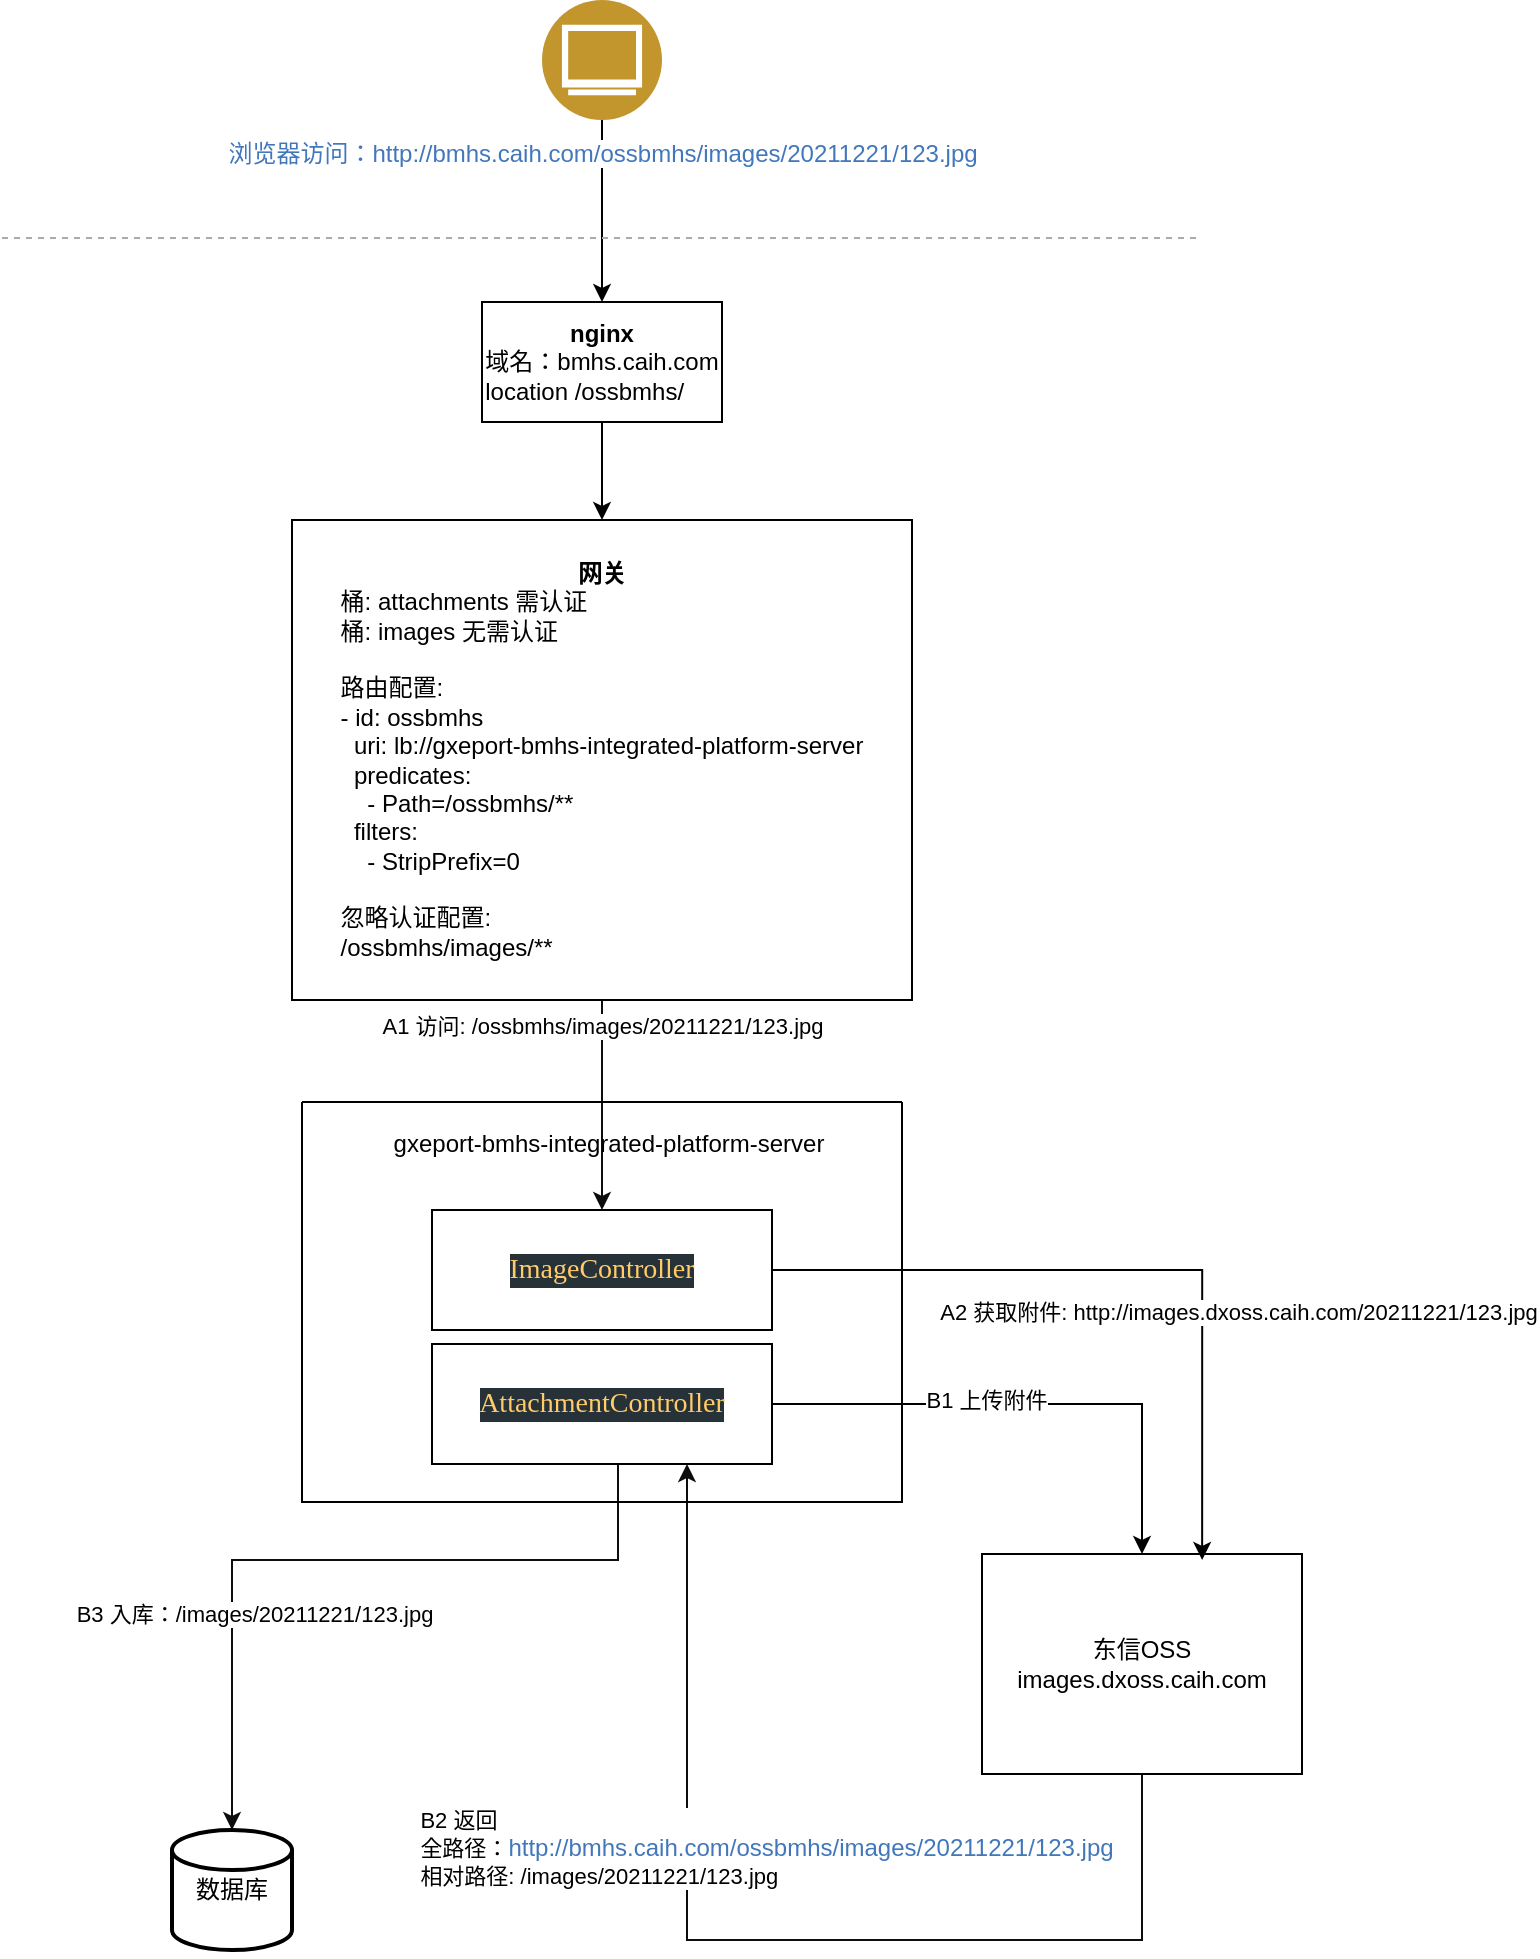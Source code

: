 <mxfile version="16.0.3" type="github">
  <diagram id="pYRl8vjKHbRJ7Xavpx-g" name="Page-1">
    <mxGraphModel dx="1422" dy="706" grid="1" gridSize="10" guides="1" tooltips="1" connect="1" arrows="1" fold="1" page="1" pageScale="1" pageWidth="827" pageHeight="1169" math="0" shadow="0">
      <root>
        <mxCell id="0" />
        <mxCell id="1" parent="0" />
        <mxCell id="lx5M7IF353iP7vNjwrQu-17" style="edgeStyle=orthogonalEdgeStyle;rounded=0;orthogonalLoop=1;jettySize=auto;html=1;exitX=0.5;exitY=1;exitDx=0;exitDy=0;strokeColor=#0D0D0D;" parent="1" source="jab4PAsLs41NmtKCzUoU-1" target="jab4PAsLs41NmtKCzUoU-6" edge="1">
          <mxGeometry relative="1" as="geometry" />
        </mxCell>
        <mxCell id="lx5M7IF353iP7vNjwrQu-18" value="&lt;div style=&quot;text-align: left&quot;&gt;&lt;br&gt;&lt;/div&gt;" style="edgeLabel;html=1;align=center;verticalAlign=middle;resizable=0;points=[];" parent="lx5M7IF353iP7vNjwrQu-17" vertex="1" connectable="0">
          <mxGeometry x="-0.332" y="-1" relative="1" as="geometry">
            <mxPoint as="offset" />
          </mxGeometry>
        </mxCell>
        <mxCell id="jab4PAsLs41NmtKCzUoU-12" value="A1 访问: /ossbmhs/images/20211221/123.jpg" style="edgeLabel;html=1;align=center;verticalAlign=middle;resizable=0;points=[];" vertex="1" connectable="0" parent="lx5M7IF353iP7vNjwrQu-17">
          <mxGeometry x="-0.752" relative="1" as="geometry">
            <mxPoint as="offset" />
          </mxGeometry>
        </mxCell>
        <mxCell id="jab4PAsLs41NmtKCzUoU-2" style="edgeStyle=orthogonalEdgeStyle;rounded=0;orthogonalLoop=1;jettySize=auto;html=1;exitX=0.5;exitY=1;exitDx=0;exitDy=0;entryX=0.5;entryY=0;entryDx=0;entryDy=0;" edge="1" parent="1" source="lx5M7IF353iP7vNjwrQu-1" target="jab4PAsLs41NmtKCzUoU-1">
          <mxGeometry relative="1" as="geometry" />
        </mxCell>
        <mxCell id="lx5M7IF353iP7vNjwrQu-1" value="&lt;b&gt;nginx&lt;/b&gt;&lt;br&gt;域名：bmhs.caih.com&lt;br&gt;&lt;div style=&quot;text-align: left&quot;&gt;&lt;span&gt;location /ossbmhs/&lt;/span&gt;&lt;/div&gt;" style="rounded=0;whiteSpace=wrap;html=1;" parent="1" vertex="1">
          <mxGeometry x="249" y="211" width="120" height="60" as="geometry" />
        </mxCell>
        <mxCell id="lx5M7IF353iP7vNjwrQu-4" style="edgeStyle=orthogonalEdgeStyle;rounded=0;orthogonalLoop=1;jettySize=auto;html=1;exitX=0.5;exitY=1;exitDx=0;exitDy=0;entryX=0.5;entryY=0;entryDx=0;entryDy=0;" parent="1" source="lx5M7IF353iP7vNjwrQu-3" target="lx5M7IF353iP7vNjwrQu-1" edge="1">
          <mxGeometry relative="1" as="geometry" />
        </mxCell>
        <mxCell id="lx5M7IF353iP7vNjwrQu-3" value="浏览器访问：http://bmhs.caih.com/ossbmhs/images/20211221/123.jpg" style="aspect=fixed;perimeter=ellipsePerimeter;html=1;align=center;shadow=0;dashed=0;fontColor=#4277BB;labelBackgroundColor=#ffffff;fontSize=12;spacingTop=3;image;image=img/lib/ibm/users/browser.svg;" parent="1" vertex="1">
          <mxGeometry x="279" y="60" width="60" height="60" as="geometry" />
        </mxCell>
        <mxCell id="lx5M7IF353iP7vNjwrQu-5" value="" style="endArrow=none;html=1;rounded=0;strokeColor=#ABABAB;dashed=1;" parent="1" edge="1">
          <mxGeometry width="50" height="50" relative="1" as="geometry">
            <mxPoint x="9" y="179" as="sourcePoint" />
            <mxPoint x="609" y="179" as="targetPoint" />
          </mxGeometry>
        </mxCell>
        <mxCell id="lx5M7IF353iP7vNjwrQu-11" style="edgeStyle=orthogonalEdgeStyle;rounded=0;orthogonalLoop=1;jettySize=auto;html=1;exitX=0.5;exitY=1;exitDx=0;exitDy=0;entryX=0.75;entryY=1;entryDx=0;entryDy=0;strokeColor=#0D0D0D;" parent="1" source="lx5M7IF353iP7vNjwrQu-6" target="jab4PAsLs41NmtKCzUoU-8" edge="1">
          <mxGeometry relative="1" as="geometry">
            <Array as="points">
              <mxPoint x="579" y="1030" />
              <mxPoint x="352" y="1030" />
            </Array>
          </mxGeometry>
        </mxCell>
        <mxCell id="lx5M7IF353iP7vNjwrQu-12" value="&lt;div style=&quot;text-align: left&quot;&gt;B2 返回&lt;/div&gt;全路径：&lt;span style=&quot;color: rgb(66 , 119 , 187) ; font-size: 12px&quot;&gt;http://bmhs.caih.com/ossbmhs/images/20211221/123.jpg&lt;/span&gt;&lt;br&gt;&lt;div style=&quot;text-align: left&quot;&gt;相对路径: /images/20211221/123.jpg&lt;/div&gt;" style="edgeLabel;html=1;align=center;verticalAlign=middle;resizable=0;points=[];" parent="lx5M7IF353iP7vNjwrQu-11" vertex="1" connectable="0">
          <mxGeometry x="-0.01" relative="1" as="geometry">
            <mxPoint y="-46" as="offset" />
          </mxGeometry>
        </mxCell>
        <mxCell id="lx5M7IF353iP7vNjwrQu-6" value="东信OSS&lt;br&gt;images.dxoss.caih.com" style="rounded=0;whiteSpace=wrap;html=1;" parent="1" vertex="1">
          <mxGeometry x="499" y="837" width="160" height="110" as="geometry" />
        </mxCell>
        <mxCell id="lx5M7IF353iP7vNjwrQu-15" style="edgeStyle=orthogonalEdgeStyle;rounded=0;orthogonalLoop=1;jettySize=auto;html=1;strokeColor=#0D0D0D;exitX=0.5;exitY=1;exitDx=0;exitDy=0;entryX=0.5;entryY=0;entryDx=0;entryDy=0;entryPerimeter=0;" parent="1" source="jab4PAsLs41NmtKCzUoU-8" target="lx5M7IF353iP7vNjwrQu-14" edge="1">
          <mxGeometry relative="1" as="geometry">
            <Array as="points">
              <mxPoint x="317" y="840" />
              <mxPoint x="124" y="840" />
            </Array>
            <mxPoint x="317" y="820" as="sourcePoint" />
            <mxPoint x="139" y="980" as="targetPoint" />
          </mxGeometry>
        </mxCell>
        <mxCell id="lx5M7IF353iP7vNjwrQu-16" value="B3 入库：/images/20211221/123.jpg" style="edgeLabel;html=1;align=center;verticalAlign=middle;resizable=0;points=[];" parent="lx5M7IF353iP7vNjwrQu-15" vertex="1" connectable="0">
          <mxGeometry x="-0.188" relative="1" as="geometry">
            <mxPoint x="-82" y="27" as="offset" />
          </mxGeometry>
        </mxCell>
        <mxCell id="lx5M7IF353iP7vNjwrQu-14" value="数据库" style="strokeWidth=2;html=1;shape=mxgraph.flowchart.database;whiteSpace=wrap;" parent="1" vertex="1">
          <mxGeometry x="94" y="975" width="60" height="60" as="geometry" />
        </mxCell>
        <mxCell id="jab4PAsLs41NmtKCzUoU-1" value="&lt;b&gt;网关&lt;/b&gt;&lt;br&gt;&lt;div style=&quot;text-align: left&quot;&gt;桶: attachments 需认证&lt;/div&gt;&lt;div style=&quot;text-align: left&quot;&gt;桶: images 无需认证&lt;/div&gt;&lt;div style=&quot;text-align: left&quot;&gt;&lt;br&gt;&lt;/div&gt;&lt;div style=&quot;text-align: left&quot;&gt;路由配置:&lt;/div&gt;&lt;div style=&quot;text-align: left&quot;&gt;- id: ossbmhs&lt;/div&gt;&lt;div style=&quot;text-align: left&quot;&gt;&amp;nbsp; uri: lb://gxeport-bmhs-integrated-platform-server&lt;/div&gt;&lt;div style=&quot;text-align: left&quot;&gt;&amp;nbsp; predicates:&lt;/div&gt;&lt;div style=&quot;text-align: left&quot;&gt;&amp;nbsp; &amp;nbsp; - Path=/ossbmhs/**&lt;/div&gt;&lt;div style=&quot;text-align: left&quot;&gt;&amp;nbsp; filters:&lt;/div&gt;&lt;div style=&quot;text-align: left&quot;&gt;&amp;nbsp; &amp;nbsp; - StripPrefix=0&lt;/div&gt;&lt;div style=&quot;text-align: left&quot;&gt;&lt;br&gt;&lt;/div&gt;&lt;div style=&quot;text-align: left&quot;&gt;忽略认证配置:&lt;/div&gt;&lt;div style=&quot;text-align: left&quot;&gt;/ossbmhs/images/**&lt;br&gt;&lt;/div&gt;" style="rounded=0;whiteSpace=wrap;html=1;" vertex="1" parent="1">
          <mxGeometry x="154" y="320" width="310" height="240" as="geometry" />
        </mxCell>
        <mxCell id="jab4PAsLs41NmtKCzUoU-4" value="" style="swimlane;startSize=0;" vertex="1" parent="1">
          <mxGeometry x="159" y="611" width="300" height="200" as="geometry" />
        </mxCell>
        <mxCell id="jab4PAsLs41NmtKCzUoU-5" value="&lt;span&gt;gxeport-bmhs-integrated-platform-server&lt;/span&gt;" style="text;html=1;align=center;verticalAlign=middle;resizable=0;points=[];autosize=1;strokeColor=none;fillColor=none;" vertex="1" parent="1">
          <mxGeometry x="197" y="622" width="230" height="20" as="geometry" />
        </mxCell>
        <mxCell id="jab4PAsLs41NmtKCzUoU-7" style="edgeStyle=orthogonalEdgeStyle;rounded=0;orthogonalLoop=1;jettySize=auto;html=1;exitX=1;exitY=0.5;exitDx=0;exitDy=0;entryX=0.688;entryY=0.027;entryDx=0;entryDy=0;entryPerimeter=0;" edge="1" parent="1" source="jab4PAsLs41NmtKCzUoU-6" target="lx5M7IF353iP7vNjwrQu-6">
          <mxGeometry relative="1" as="geometry">
            <Array as="points">
              <mxPoint x="609" y="695" />
            </Array>
          </mxGeometry>
        </mxCell>
        <mxCell id="jab4PAsLs41NmtKCzUoU-15" value="A2 获取附件: http://images.dxoss.caih.com/20211221/123.jpg" style="edgeLabel;html=1;align=center;verticalAlign=middle;resizable=0;points=[];" vertex="1" connectable="0" parent="jab4PAsLs41NmtKCzUoU-7">
          <mxGeometry x="-0.322" y="-1" relative="1" as="geometry">
            <mxPoint x="111" y="20" as="offset" />
          </mxGeometry>
        </mxCell>
        <mxCell id="jab4PAsLs41NmtKCzUoU-6" value="&lt;pre style=&quot;background-color: #263238 ; color: #c3cee3 ; font-family: &amp;#34;consolas&amp;#34; ; font-size: 10.5pt&quot;&gt;&lt;span style=&quot;color: #ffcb6b&quot;&gt;ImageController&lt;/span&gt;&lt;/pre&gt;" style="whiteSpace=wrap;html=1;" vertex="1" parent="1">
          <mxGeometry x="224" y="665" width="170" height="60" as="geometry" />
        </mxCell>
        <mxCell id="jab4PAsLs41NmtKCzUoU-10" style="edgeStyle=orthogonalEdgeStyle;rounded=0;orthogonalLoop=1;jettySize=auto;html=1;" edge="1" parent="1" source="jab4PAsLs41NmtKCzUoU-8" target="lx5M7IF353iP7vNjwrQu-6">
          <mxGeometry relative="1" as="geometry" />
        </mxCell>
        <mxCell id="jab4PAsLs41NmtKCzUoU-11" value="B1 上传附件" style="edgeLabel;html=1;align=center;verticalAlign=middle;resizable=0;points=[];" vertex="1" connectable="0" parent="jab4PAsLs41NmtKCzUoU-10">
          <mxGeometry x="-0.182" y="2" relative="1" as="geometry">
            <mxPoint as="offset" />
          </mxGeometry>
        </mxCell>
        <mxCell id="jab4PAsLs41NmtKCzUoU-8" value="&lt;pre style=&quot;background-color: #263238 ; color: #c3cee3 ; font-family: &amp;#34;consolas&amp;#34; ; font-size: 10.5pt&quot;&gt;&lt;pre style=&quot;font-family: &amp;#34;consolas&amp;#34; ; font-size: 10.5pt&quot;&gt;&lt;span style=&quot;color: #ffcb6b&quot;&gt;AttachmentController&lt;/span&gt;&lt;/pre&gt;&lt;/pre&gt;" style="whiteSpace=wrap;html=1;" vertex="1" parent="1">
          <mxGeometry x="224" y="732" width="170" height="60" as="geometry" />
        </mxCell>
      </root>
    </mxGraphModel>
  </diagram>
</mxfile>
